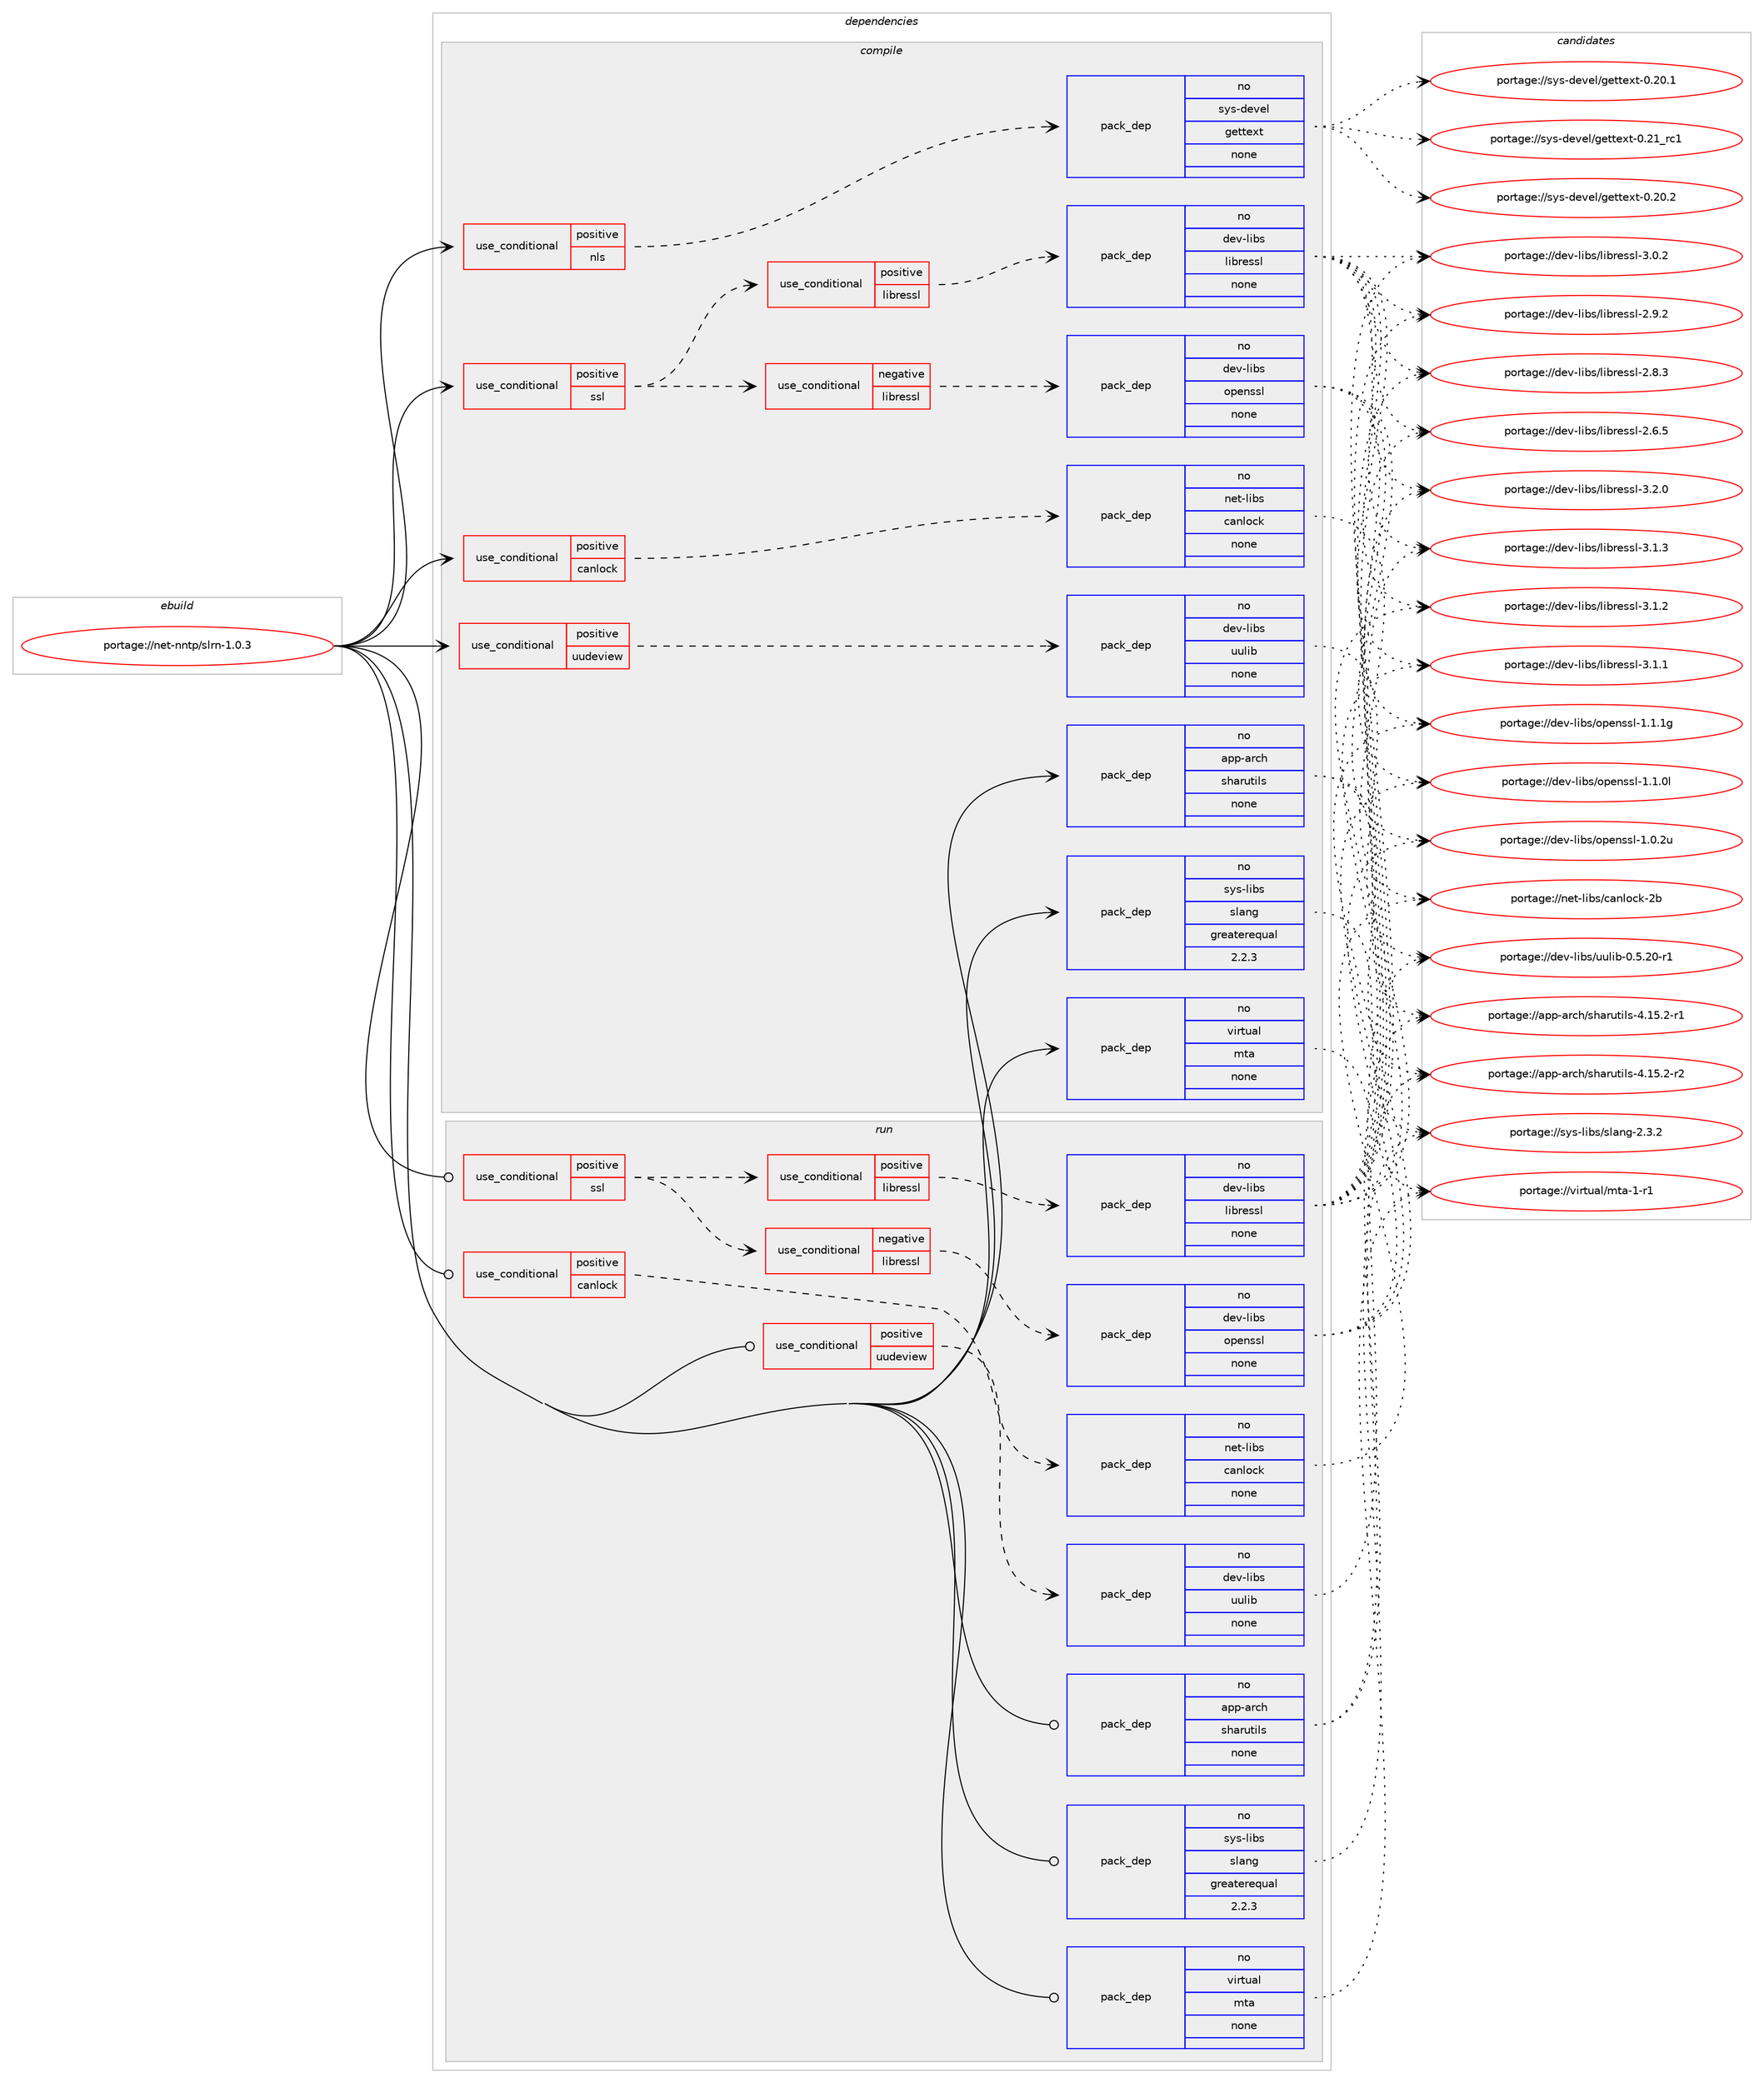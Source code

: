 digraph prolog {

# *************
# Graph options
# *************

newrank=true;
concentrate=true;
compound=true;
graph [rankdir=LR,fontname=Helvetica,fontsize=10,ranksep=1.5];#, ranksep=2.5, nodesep=0.2];
edge  [arrowhead=vee];
node  [fontname=Helvetica,fontsize=10];

# **********
# The ebuild
# **********

subgraph cluster_leftcol {
color=gray;
rank=same;
label=<<i>ebuild</i>>;
id [label="portage://net-nntp/slrn-1.0.3", color=red, width=4, href="../net-nntp/slrn-1.0.3.svg"];
}

# ****************
# The dependencies
# ****************

subgraph cluster_midcol {
color=gray;
label=<<i>dependencies</i>>;
subgraph cluster_compile {
fillcolor="#eeeeee";
style=filled;
label=<<i>compile</i>>;
subgraph cond601 {
dependency4102 [label=<<TABLE BORDER="0" CELLBORDER="1" CELLSPACING="0" CELLPADDING="4"><TR><TD ROWSPAN="3" CELLPADDING="10">use_conditional</TD></TR><TR><TD>positive</TD></TR><TR><TD>canlock</TD></TR></TABLE>>, shape=none, color=red];
subgraph pack3431 {
dependency4103 [label=<<TABLE BORDER="0" CELLBORDER="1" CELLSPACING="0" CELLPADDING="4" WIDTH="220"><TR><TD ROWSPAN="6" CELLPADDING="30">pack_dep</TD></TR><TR><TD WIDTH="110">no</TD></TR><TR><TD>net-libs</TD></TR><TR><TD>canlock</TD></TR><TR><TD>none</TD></TR><TR><TD></TD></TR></TABLE>>, shape=none, color=blue];
}
dependency4102:e -> dependency4103:w [weight=20,style="dashed",arrowhead="vee"];
}
id:e -> dependency4102:w [weight=20,style="solid",arrowhead="vee"];
subgraph cond602 {
dependency4104 [label=<<TABLE BORDER="0" CELLBORDER="1" CELLSPACING="0" CELLPADDING="4"><TR><TD ROWSPAN="3" CELLPADDING="10">use_conditional</TD></TR><TR><TD>positive</TD></TR><TR><TD>nls</TD></TR></TABLE>>, shape=none, color=red];
subgraph pack3432 {
dependency4105 [label=<<TABLE BORDER="0" CELLBORDER="1" CELLSPACING="0" CELLPADDING="4" WIDTH="220"><TR><TD ROWSPAN="6" CELLPADDING="30">pack_dep</TD></TR><TR><TD WIDTH="110">no</TD></TR><TR><TD>sys-devel</TD></TR><TR><TD>gettext</TD></TR><TR><TD>none</TD></TR><TR><TD></TD></TR></TABLE>>, shape=none, color=blue];
}
dependency4104:e -> dependency4105:w [weight=20,style="dashed",arrowhead="vee"];
}
id:e -> dependency4104:w [weight=20,style="solid",arrowhead="vee"];
subgraph cond603 {
dependency4106 [label=<<TABLE BORDER="0" CELLBORDER="1" CELLSPACING="0" CELLPADDING="4"><TR><TD ROWSPAN="3" CELLPADDING="10">use_conditional</TD></TR><TR><TD>positive</TD></TR><TR><TD>ssl</TD></TR></TABLE>>, shape=none, color=red];
subgraph cond604 {
dependency4107 [label=<<TABLE BORDER="0" CELLBORDER="1" CELLSPACING="0" CELLPADDING="4"><TR><TD ROWSPAN="3" CELLPADDING="10">use_conditional</TD></TR><TR><TD>negative</TD></TR><TR><TD>libressl</TD></TR></TABLE>>, shape=none, color=red];
subgraph pack3433 {
dependency4108 [label=<<TABLE BORDER="0" CELLBORDER="1" CELLSPACING="0" CELLPADDING="4" WIDTH="220"><TR><TD ROWSPAN="6" CELLPADDING="30">pack_dep</TD></TR><TR><TD WIDTH="110">no</TD></TR><TR><TD>dev-libs</TD></TR><TR><TD>openssl</TD></TR><TR><TD>none</TD></TR><TR><TD></TD></TR></TABLE>>, shape=none, color=blue];
}
dependency4107:e -> dependency4108:w [weight=20,style="dashed",arrowhead="vee"];
}
dependency4106:e -> dependency4107:w [weight=20,style="dashed",arrowhead="vee"];
subgraph cond605 {
dependency4109 [label=<<TABLE BORDER="0" CELLBORDER="1" CELLSPACING="0" CELLPADDING="4"><TR><TD ROWSPAN="3" CELLPADDING="10">use_conditional</TD></TR><TR><TD>positive</TD></TR><TR><TD>libressl</TD></TR></TABLE>>, shape=none, color=red];
subgraph pack3434 {
dependency4110 [label=<<TABLE BORDER="0" CELLBORDER="1" CELLSPACING="0" CELLPADDING="4" WIDTH="220"><TR><TD ROWSPAN="6" CELLPADDING="30">pack_dep</TD></TR><TR><TD WIDTH="110">no</TD></TR><TR><TD>dev-libs</TD></TR><TR><TD>libressl</TD></TR><TR><TD>none</TD></TR><TR><TD></TD></TR></TABLE>>, shape=none, color=blue];
}
dependency4109:e -> dependency4110:w [weight=20,style="dashed",arrowhead="vee"];
}
dependency4106:e -> dependency4109:w [weight=20,style="dashed",arrowhead="vee"];
}
id:e -> dependency4106:w [weight=20,style="solid",arrowhead="vee"];
subgraph cond606 {
dependency4111 [label=<<TABLE BORDER="0" CELLBORDER="1" CELLSPACING="0" CELLPADDING="4"><TR><TD ROWSPAN="3" CELLPADDING="10">use_conditional</TD></TR><TR><TD>positive</TD></TR><TR><TD>uudeview</TD></TR></TABLE>>, shape=none, color=red];
subgraph pack3435 {
dependency4112 [label=<<TABLE BORDER="0" CELLBORDER="1" CELLSPACING="0" CELLPADDING="4" WIDTH="220"><TR><TD ROWSPAN="6" CELLPADDING="30">pack_dep</TD></TR><TR><TD WIDTH="110">no</TD></TR><TR><TD>dev-libs</TD></TR><TR><TD>uulib</TD></TR><TR><TD>none</TD></TR><TR><TD></TD></TR></TABLE>>, shape=none, color=blue];
}
dependency4111:e -> dependency4112:w [weight=20,style="dashed",arrowhead="vee"];
}
id:e -> dependency4111:w [weight=20,style="solid",arrowhead="vee"];
subgraph pack3436 {
dependency4113 [label=<<TABLE BORDER="0" CELLBORDER="1" CELLSPACING="0" CELLPADDING="4" WIDTH="220"><TR><TD ROWSPAN="6" CELLPADDING="30">pack_dep</TD></TR><TR><TD WIDTH="110">no</TD></TR><TR><TD>app-arch</TD></TR><TR><TD>sharutils</TD></TR><TR><TD>none</TD></TR><TR><TD></TD></TR></TABLE>>, shape=none, color=blue];
}
id:e -> dependency4113:w [weight=20,style="solid",arrowhead="vee"];
subgraph pack3437 {
dependency4114 [label=<<TABLE BORDER="0" CELLBORDER="1" CELLSPACING="0" CELLPADDING="4" WIDTH="220"><TR><TD ROWSPAN="6" CELLPADDING="30">pack_dep</TD></TR><TR><TD WIDTH="110">no</TD></TR><TR><TD>sys-libs</TD></TR><TR><TD>slang</TD></TR><TR><TD>greaterequal</TD></TR><TR><TD>2.2.3</TD></TR></TABLE>>, shape=none, color=blue];
}
id:e -> dependency4114:w [weight=20,style="solid",arrowhead="vee"];
subgraph pack3438 {
dependency4115 [label=<<TABLE BORDER="0" CELLBORDER="1" CELLSPACING="0" CELLPADDING="4" WIDTH="220"><TR><TD ROWSPAN="6" CELLPADDING="30">pack_dep</TD></TR><TR><TD WIDTH="110">no</TD></TR><TR><TD>virtual</TD></TR><TR><TD>mta</TD></TR><TR><TD>none</TD></TR><TR><TD></TD></TR></TABLE>>, shape=none, color=blue];
}
id:e -> dependency4115:w [weight=20,style="solid",arrowhead="vee"];
}
subgraph cluster_compileandrun {
fillcolor="#eeeeee";
style=filled;
label=<<i>compile and run</i>>;
}
subgraph cluster_run {
fillcolor="#eeeeee";
style=filled;
label=<<i>run</i>>;
subgraph cond607 {
dependency4116 [label=<<TABLE BORDER="0" CELLBORDER="1" CELLSPACING="0" CELLPADDING="4"><TR><TD ROWSPAN="3" CELLPADDING="10">use_conditional</TD></TR><TR><TD>positive</TD></TR><TR><TD>canlock</TD></TR></TABLE>>, shape=none, color=red];
subgraph pack3439 {
dependency4117 [label=<<TABLE BORDER="0" CELLBORDER="1" CELLSPACING="0" CELLPADDING="4" WIDTH="220"><TR><TD ROWSPAN="6" CELLPADDING="30">pack_dep</TD></TR><TR><TD WIDTH="110">no</TD></TR><TR><TD>net-libs</TD></TR><TR><TD>canlock</TD></TR><TR><TD>none</TD></TR><TR><TD></TD></TR></TABLE>>, shape=none, color=blue];
}
dependency4116:e -> dependency4117:w [weight=20,style="dashed",arrowhead="vee"];
}
id:e -> dependency4116:w [weight=20,style="solid",arrowhead="odot"];
subgraph cond608 {
dependency4118 [label=<<TABLE BORDER="0" CELLBORDER="1" CELLSPACING="0" CELLPADDING="4"><TR><TD ROWSPAN="3" CELLPADDING="10">use_conditional</TD></TR><TR><TD>positive</TD></TR><TR><TD>ssl</TD></TR></TABLE>>, shape=none, color=red];
subgraph cond609 {
dependency4119 [label=<<TABLE BORDER="0" CELLBORDER="1" CELLSPACING="0" CELLPADDING="4"><TR><TD ROWSPAN="3" CELLPADDING="10">use_conditional</TD></TR><TR><TD>negative</TD></TR><TR><TD>libressl</TD></TR></TABLE>>, shape=none, color=red];
subgraph pack3440 {
dependency4120 [label=<<TABLE BORDER="0" CELLBORDER="1" CELLSPACING="0" CELLPADDING="4" WIDTH="220"><TR><TD ROWSPAN="6" CELLPADDING="30">pack_dep</TD></TR><TR><TD WIDTH="110">no</TD></TR><TR><TD>dev-libs</TD></TR><TR><TD>openssl</TD></TR><TR><TD>none</TD></TR><TR><TD></TD></TR></TABLE>>, shape=none, color=blue];
}
dependency4119:e -> dependency4120:w [weight=20,style="dashed",arrowhead="vee"];
}
dependency4118:e -> dependency4119:w [weight=20,style="dashed",arrowhead="vee"];
subgraph cond610 {
dependency4121 [label=<<TABLE BORDER="0" CELLBORDER="1" CELLSPACING="0" CELLPADDING="4"><TR><TD ROWSPAN="3" CELLPADDING="10">use_conditional</TD></TR><TR><TD>positive</TD></TR><TR><TD>libressl</TD></TR></TABLE>>, shape=none, color=red];
subgraph pack3441 {
dependency4122 [label=<<TABLE BORDER="0" CELLBORDER="1" CELLSPACING="0" CELLPADDING="4" WIDTH="220"><TR><TD ROWSPAN="6" CELLPADDING="30">pack_dep</TD></TR><TR><TD WIDTH="110">no</TD></TR><TR><TD>dev-libs</TD></TR><TR><TD>libressl</TD></TR><TR><TD>none</TD></TR><TR><TD></TD></TR></TABLE>>, shape=none, color=blue];
}
dependency4121:e -> dependency4122:w [weight=20,style="dashed",arrowhead="vee"];
}
dependency4118:e -> dependency4121:w [weight=20,style="dashed",arrowhead="vee"];
}
id:e -> dependency4118:w [weight=20,style="solid",arrowhead="odot"];
subgraph cond611 {
dependency4123 [label=<<TABLE BORDER="0" CELLBORDER="1" CELLSPACING="0" CELLPADDING="4"><TR><TD ROWSPAN="3" CELLPADDING="10">use_conditional</TD></TR><TR><TD>positive</TD></TR><TR><TD>uudeview</TD></TR></TABLE>>, shape=none, color=red];
subgraph pack3442 {
dependency4124 [label=<<TABLE BORDER="0" CELLBORDER="1" CELLSPACING="0" CELLPADDING="4" WIDTH="220"><TR><TD ROWSPAN="6" CELLPADDING="30">pack_dep</TD></TR><TR><TD WIDTH="110">no</TD></TR><TR><TD>dev-libs</TD></TR><TR><TD>uulib</TD></TR><TR><TD>none</TD></TR><TR><TD></TD></TR></TABLE>>, shape=none, color=blue];
}
dependency4123:e -> dependency4124:w [weight=20,style="dashed",arrowhead="vee"];
}
id:e -> dependency4123:w [weight=20,style="solid",arrowhead="odot"];
subgraph pack3443 {
dependency4125 [label=<<TABLE BORDER="0" CELLBORDER="1" CELLSPACING="0" CELLPADDING="4" WIDTH="220"><TR><TD ROWSPAN="6" CELLPADDING="30">pack_dep</TD></TR><TR><TD WIDTH="110">no</TD></TR><TR><TD>app-arch</TD></TR><TR><TD>sharutils</TD></TR><TR><TD>none</TD></TR><TR><TD></TD></TR></TABLE>>, shape=none, color=blue];
}
id:e -> dependency4125:w [weight=20,style="solid",arrowhead="odot"];
subgraph pack3444 {
dependency4126 [label=<<TABLE BORDER="0" CELLBORDER="1" CELLSPACING="0" CELLPADDING="4" WIDTH="220"><TR><TD ROWSPAN="6" CELLPADDING="30">pack_dep</TD></TR><TR><TD WIDTH="110">no</TD></TR><TR><TD>sys-libs</TD></TR><TR><TD>slang</TD></TR><TR><TD>greaterequal</TD></TR><TR><TD>2.2.3</TD></TR></TABLE>>, shape=none, color=blue];
}
id:e -> dependency4126:w [weight=20,style="solid",arrowhead="odot"];
subgraph pack3445 {
dependency4127 [label=<<TABLE BORDER="0" CELLBORDER="1" CELLSPACING="0" CELLPADDING="4" WIDTH="220"><TR><TD ROWSPAN="6" CELLPADDING="30">pack_dep</TD></TR><TR><TD WIDTH="110">no</TD></TR><TR><TD>virtual</TD></TR><TR><TD>mta</TD></TR><TR><TD>none</TD></TR><TR><TD></TD></TR></TABLE>>, shape=none, color=blue];
}
id:e -> dependency4127:w [weight=20,style="solid",arrowhead="odot"];
}
}

# **************
# The candidates
# **************

subgraph cluster_choices {
rank=same;
color=gray;
label=<<i>candidates</i>>;

subgraph choice3431 {
color=black;
nodesep=1;
choice110101116451081059811547999711010811199107455098 [label="portage://net-libs/canlock-2b", color=red, width=4,href="../net-libs/canlock-2b.svg"];
dependency4103:e -> choice110101116451081059811547999711010811199107455098:w [style=dotted,weight="100"];
}
subgraph choice3432 {
color=black;
nodesep=1;
choice11512111545100101118101108471031011161161011201164548465049951149949 [label="portage://sys-devel/gettext-0.21_rc1", color=red, width=4,href="../sys-devel/gettext-0.21_rc1.svg"];
choice115121115451001011181011084710310111611610112011645484650484650 [label="portage://sys-devel/gettext-0.20.2", color=red, width=4,href="../sys-devel/gettext-0.20.2.svg"];
choice115121115451001011181011084710310111611610112011645484650484649 [label="portage://sys-devel/gettext-0.20.1", color=red, width=4,href="../sys-devel/gettext-0.20.1.svg"];
dependency4105:e -> choice11512111545100101118101108471031011161161011201164548465049951149949:w [style=dotted,weight="100"];
dependency4105:e -> choice115121115451001011181011084710310111611610112011645484650484650:w [style=dotted,weight="100"];
dependency4105:e -> choice115121115451001011181011084710310111611610112011645484650484649:w [style=dotted,weight="100"];
}
subgraph choice3433 {
color=black;
nodesep=1;
choice100101118451081059811547111112101110115115108454946494649103 [label="portage://dev-libs/openssl-1.1.1g", color=red, width=4,href="../dev-libs/openssl-1.1.1g.svg"];
choice100101118451081059811547111112101110115115108454946494648108 [label="portage://dev-libs/openssl-1.1.0l", color=red, width=4,href="../dev-libs/openssl-1.1.0l.svg"];
choice100101118451081059811547111112101110115115108454946484650117 [label="portage://dev-libs/openssl-1.0.2u", color=red, width=4,href="../dev-libs/openssl-1.0.2u.svg"];
dependency4108:e -> choice100101118451081059811547111112101110115115108454946494649103:w [style=dotted,weight="100"];
dependency4108:e -> choice100101118451081059811547111112101110115115108454946494648108:w [style=dotted,weight="100"];
dependency4108:e -> choice100101118451081059811547111112101110115115108454946484650117:w [style=dotted,weight="100"];
}
subgraph choice3434 {
color=black;
nodesep=1;
choice10010111845108105981154710810598114101115115108455146504648 [label="portage://dev-libs/libressl-3.2.0", color=red, width=4,href="../dev-libs/libressl-3.2.0.svg"];
choice10010111845108105981154710810598114101115115108455146494651 [label="portage://dev-libs/libressl-3.1.3", color=red, width=4,href="../dev-libs/libressl-3.1.3.svg"];
choice10010111845108105981154710810598114101115115108455146494650 [label="portage://dev-libs/libressl-3.1.2", color=red, width=4,href="../dev-libs/libressl-3.1.2.svg"];
choice10010111845108105981154710810598114101115115108455146494649 [label="portage://dev-libs/libressl-3.1.1", color=red, width=4,href="../dev-libs/libressl-3.1.1.svg"];
choice10010111845108105981154710810598114101115115108455146484650 [label="portage://dev-libs/libressl-3.0.2", color=red, width=4,href="../dev-libs/libressl-3.0.2.svg"];
choice10010111845108105981154710810598114101115115108455046574650 [label="portage://dev-libs/libressl-2.9.2", color=red, width=4,href="../dev-libs/libressl-2.9.2.svg"];
choice10010111845108105981154710810598114101115115108455046564651 [label="portage://dev-libs/libressl-2.8.3", color=red, width=4,href="../dev-libs/libressl-2.8.3.svg"];
choice10010111845108105981154710810598114101115115108455046544653 [label="portage://dev-libs/libressl-2.6.5", color=red, width=4,href="../dev-libs/libressl-2.6.5.svg"];
dependency4110:e -> choice10010111845108105981154710810598114101115115108455146504648:w [style=dotted,weight="100"];
dependency4110:e -> choice10010111845108105981154710810598114101115115108455146494651:w [style=dotted,weight="100"];
dependency4110:e -> choice10010111845108105981154710810598114101115115108455146494650:w [style=dotted,weight="100"];
dependency4110:e -> choice10010111845108105981154710810598114101115115108455146494649:w [style=dotted,weight="100"];
dependency4110:e -> choice10010111845108105981154710810598114101115115108455146484650:w [style=dotted,weight="100"];
dependency4110:e -> choice10010111845108105981154710810598114101115115108455046574650:w [style=dotted,weight="100"];
dependency4110:e -> choice10010111845108105981154710810598114101115115108455046564651:w [style=dotted,weight="100"];
dependency4110:e -> choice10010111845108105981154710810598114101115115108455046544653:w [style=dotted,weight="100"];
}
subgraph choice3435 {
color=black;
nodesep=1;
choice10010111845108105981154711711710810598454846534650484511449 [label="portage://dev-libs/uulib-0.5.20-r1", color=red, width=4,href="../dev-libs/uulib-0.5.20-r1.svg"];
dependency4112:e -> choice10010111845108105981154711711710810598454846534650484511449:w [style=dotted,weight="100"];
}
subgraph choice3436 {
color=black;
nodesep=1;
choice971121124597114991044711510497114117116105108115455246495346504511450 [label="portage://app-arch/sharutils-4.15.2-r2", color=red, width=4,href="../app-arch/sharutils-4.15.2-r2.svg"];
choice971121124597114991044711510497114117116105108115455246495346504511449 [label="portage://app-arch/sharutils-4.15.2-r1", color=red, width=4,href="../app-arch/sharutils-4.15.2-r1.svg"];
dependency4113:e -> choice971121124597114991044711510497114117116105108115455246495346504511450:w [style=dotted,weight="100"];
dependency4113:e -> choice971121124597114991044711510497114117116105108115455246495346504511449:w [style=dotted,weight="100"];
}
subgraph choice3437 {
color=black;
nodesep=1;
choice11512111545108105981154711510897110103455046514650 [label="portage://sys-libs/slang-2.3.2", color=red, width=4,href="../sys-libs/slang-2.3.2.svg"];
dependency4114:e -> choice11512111545108105981154711510897110103455046514650:w [style=dotted,weight="100"];
}
subgraph choice3438 {
color=black;
nodesep=1;
choice11810511411611797108471091169745494511449 [label="portage://virtual/mta-1-r1", color=red, width=4,href="../virtual/mta-1-r1.svg"];
dependency4115:e -> choice11810511411611797108471091169745494511449:w [style=dotted,weight="100"];
}
subgraph choice3439 {
color=black;
nodesep=1;
choice110101116451081059811547999711010811199107455098 [label="portage://net-libs/canlock-2b", color=red, width=4,href="../net-libs/canlock-2b.svg"];
dependency4117:e -> choice110101116451081059811547999711010811199107455098:w [style=dotted,weight="100"];
}
subgraph choice3440 {
color=black;
nodesep=1;
choice100101118451081059811547111112101110115115108454946494649103 [label="portage://dev-libs/openssl-1.1.1g", color=red, width=4,href="../dev-libs/openssl-1.1.1g.svg"];
choice100101118451081059811547111112101110115115108454946494648108 [label="portage://dev-libs/openssl-1.1.0l", color=red, width=4,href="../dev-libs/openssl-1.1.0l.svg"];
choice100101118451081059811547111112101110115115108454946484650117 [label="portage://dev-libs/openssl-1.0.2u", color=red, width=4,href="../dev-libs/openssl-1.0.2u.svg"];
dependency4120:e -> choice100101118451081059811547111112101110115115108454946494649103:w [style=dotted,weight="100"];
dependency4120:e -> choice100101118451081059811547111112101110115115108454946494648108:w [style=dotted,weight="100"];
dependency4120:e -> choice100101118451081059811547111112101110115115108454946484650117:w [style=dotted,weight="100"];
}
subgraph choice3441 {
color=black;
nodesep=1;
choice10010111845108105981154710810598114101115115108455146504648 [label="portage://dev-libs/libressl-3.2.0", color=red, width=4,href="../dev-libs/libressl-3.2.0.svg"];
choice10010111845108105981154710810598114101115115108455146494651 [label="portage://dev-libs/libressl-3.1.3", color=red, width=4,href="../dev-libs/libressl-3.1.3.svg"];
choice10010111845108105981154710810598114101115115108455146494650 [label="portage://dev-libs/libressl-3.1.2", color=red, width=4,href="../dev-libs/libressl-3.1.2.svg"];
choice10010111845108105981154710810598114101115115108455146494649 [label="portage://dev-libs/libressl-3.1.1", color=red, width=4,href="../dev-libs/libressl-3.1.1.svg"];
choice10010111845108105981154710810598114101115115108455146484650 [label="portage://dev-libs/libressl-3.0.2", color=red, width=4,href="../dev-libs/libressl-3.0.2.svg"];
choice10010111845108105981154710810598114101115115108455046574650 [label="portage://dev-libs/libressl-2.9.2", color=red, width=4,href="../dev-libs/libressl-2.9.2.svg"];
choice10010111845108105981154710810598114101115115108455046564651 [label="portage://dev-libs/libressl-2.8.3", color=red, width=4,href="../dev-libs/libressl-2.8.3.svg"];
choice10010111845108105981154710810598114101115115108455046544653 [label="portage://dev-libs/libressl-2.6.5", color=red, width=4,href="../dev-libs/libressl-2.6.5.svg"];
dependency4122:e -> choice10010111845108105981154710810598114101115115108455146504648:w [style=dotted,weight="100"];
dependency4122:e -> choice10010111845108105981154710810598114101115115108455146494651:w [style=dotted,weight="100"];
dependency4122:e -> choice10010111845108105981154710810598114101115115108455146494650:w [style=dotted,weight="100"];
dependency4122:e -> choice10010111845108105981154710810598114101115115108455146494649:w [style=dotted,weight="100"];
dependency4122:e -> choice10010111845108105981154710810598114101115115108455146484650:w [style=dotted,weight="100"];
dependency4122:e -> choice10010111845108105981154710810598114101115115108455046574650:w [style=dotted,weight="100"];
dependency4122:e -> choice10010111845108105981154710810598114101115115108455046564651:w [style=dotted,weight="100"];
dependency4122:e -> choice10010111845108105981154710810598114101115115108455046544653:w [style=dotted,weight="100"];
}
subgraph choice3442 {
color=black;
nodesep=1;
choice10010111845108105981154711711710810598454846534650484511449 [label="portage://dev-libs/uulib-0.5.20-r1", color=red, width=4,href="../dev-libs/uulib-0.5.20-r1.svg"];
dependency4124:e -> choice10010111845108105981154711711710810598454846534650484511449:w [style=dotted,weight="100"];
}
subgraph choice3443 {
color=black;
nodesep=1;
choice971121124597114991044711510497114117116105108115455246495346504511450 [label="portage://app-arch/sharutils-4.15.2-r2", color=red, width=4,href="../app-arch/sharutils-4.15.2-r2.svg"];
choice971121124597114991044711510497114117116105108115455246495346504511449 [label="portage://app-arch/sharutils-4.15.2-r1", color=red, width=4,href="../app-arch/sharutils-4.15.2-r1.svg"];
dependency4125:e -> choice971121124597114991044711510497114117116105108115455246495346504511450:w [style=dotted,weight="100"];
dependency4125:e -> choice971121124597114991044711510497114117116105108115455246495346504511449:w [style=dotted,weight="100"];
}
subgraph choice3444 {
color=black;
nodesep=1;
choice11512111545108105981154711510897110103455046514650 [label="portage://sys-libs/slang-2.3.2", color=red, width=4,href="../sys-libs/slang-2.3.2.svg"];
dependency4126:e -> choice11512111545108105981154711510897110103455046514650:w [style=dotted,weight="100"];
}
subgraph choice3445 {
color=black;
nodesep=1;
choice11810511411611797108471091169745494511449 [label="portage://virtual/mta-1-r1", color=red, width=4,href="../virtual/mta-1-r1.svg"];
dependency4127:e -> choice11810511411611797108471091169745494511449:w [style=dotted,weight="100"];
}
}

}
